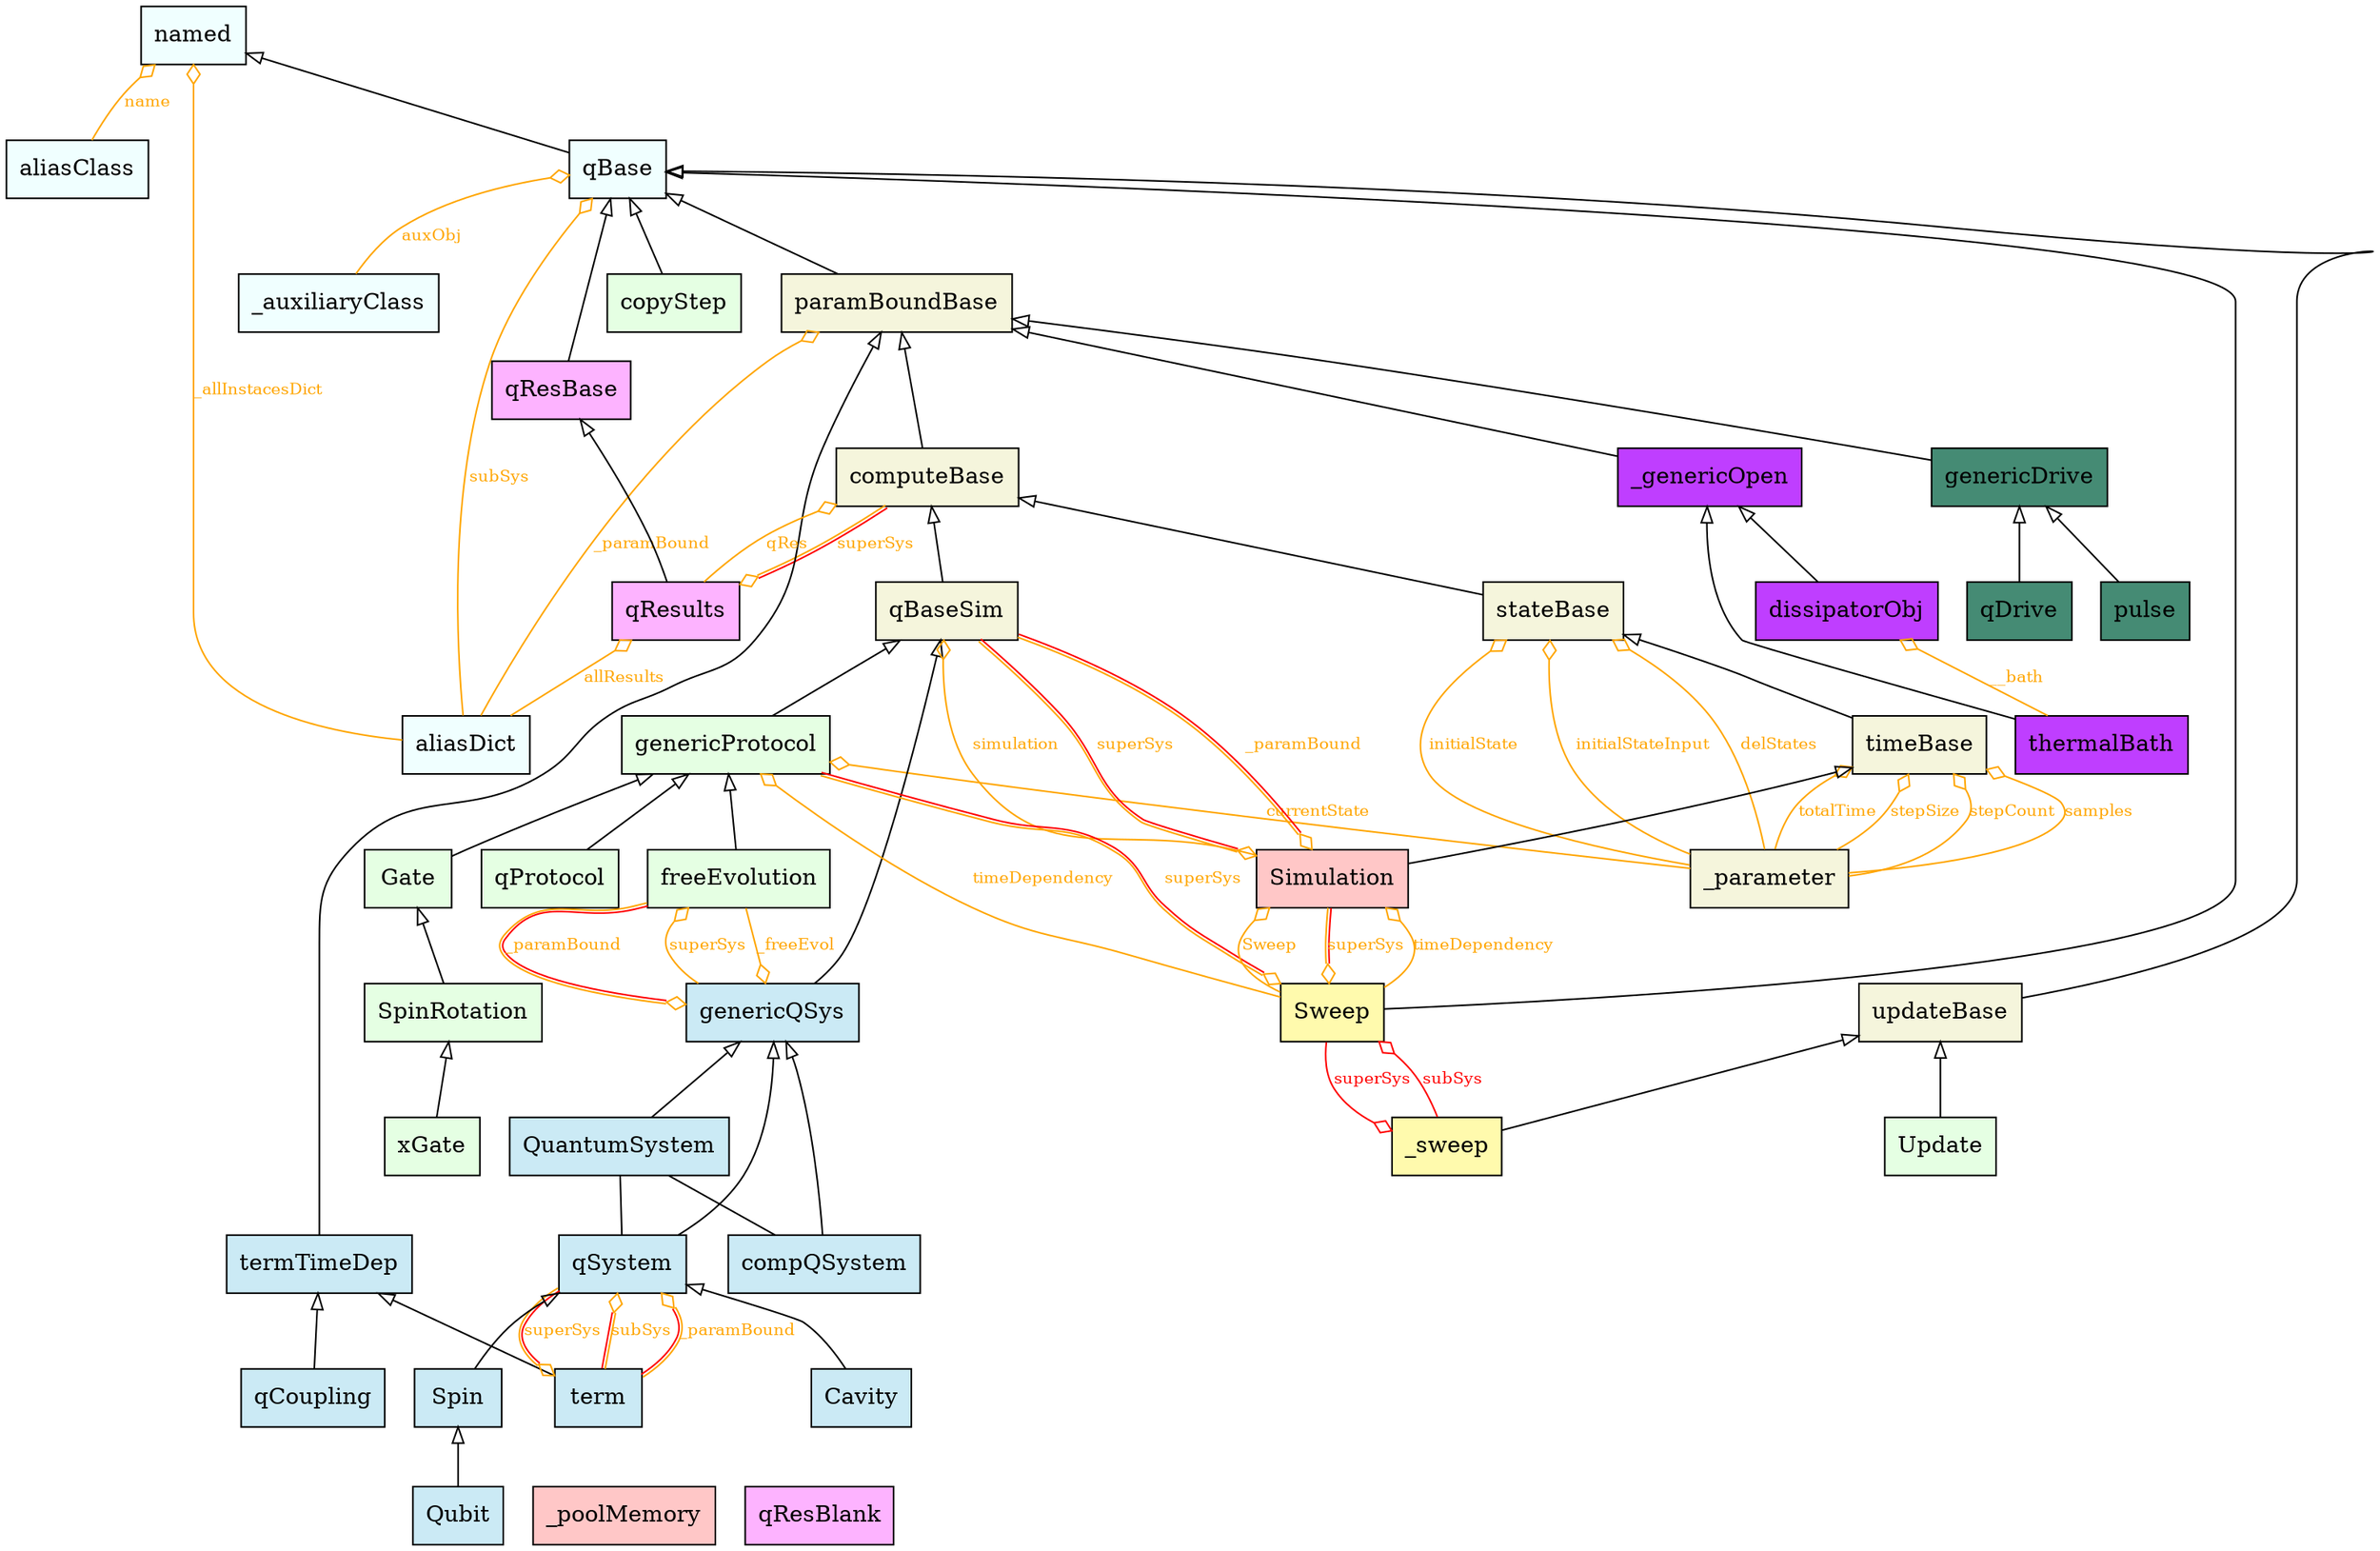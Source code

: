 digraph "classes_quanguru" {
graph [ dpi=300 ];
rankdir=BT
charset="utf-8"

/* 
 * all the classes: gathered with other classes in the same module and (mostly) arranged in the order they appear in the 
 * module (expect when I switched the order to adjust the .png), this arrangement shows where they are in the inheritance
 * or where they become part of composition in the inheritance.
 * The modules are arranged: - first from the top of the inheritance, - then what I think is a more fundamental module.
 * 
 * nodes in each module are shown with the same color. Note that I treat QGates as part of QPro
 */

// base.py
"classes.base.aliasClass" [color="black", fontcolor="black", label="aliasClass", shape="box", style="filled", fillcolor="#f0ffff"];
"classes.base.aliasDict" [color="black", fontcolor="black", label="aliasDict", shape="box", style="filled", fillcolor="#f0ffff"];
"classes.base.named" [color="black", fontcolor="black", label="named", shape="box", style="filled", fillcolor="#f0ffff"];
"classes.base._auxiliaryClass" [color="black", fontcolor="black", label="_auxiliaryClass", shape="box", style="filled", fillcolor="#f0ffff"];
"classes.base.qBase" [color="black", fontcolor="black", label="qBase", shape="box", style="filled", fillcolor="#f0ffff"];

// baseClasses.py
"classes.baseClasses.updateBase" [color="black", fontcolor="black", label="updateBase", shape="box", style="filled", fillcolor="#f5f5dc"];
"classes.baseClasses._parameter" [color="black", fontcolor="black", label="_parameter", shape="box", style="filled", fillcolor="#f5f5dc"];
"classes.baseClasses.paramBoundBase" [color="black", fontcolor="black", label="paramBoundBase", shape="box", style="filled", fillcolor="#f5f5dc"];
"classes.baseClasses.computeBase" [color="black", fontcolor="black", label="computeBase", shape="box", style="filled", fillcolor="#f5f5dc"];
"classes.baseClasses.qBaseSim" [color="black", fontcolor="black", label="qBaseSim", shape="box", style="filled", fillcolor="#f5f5dc"];
"classes.baseClasses.stateBase" [color="black", fontcolor="black", label="stateBase", shape="box", style="filled", fillcolor="#f5f5dc"];
"classes.baseClasses.timeBase" [color="black", fontcolor="black", label="timeBase", shape="box", style="filled", fillcolor="#f5f5dc"];

// QSys.py
"classes.QSys.genericQSys" [color="black", fontcolor="black", label="genericQSys", shape="box", style="filled", fillcolor="#cbeaf5"];
"classes.QSys.QuantumSystem" [color="black", fontcolor="black", label="QuantumSystem", shape="box", style="filled", fillcolor="#cbeaf5"];
"classes.QSys.compQSystem" [color="black", fontcolor="black", label="compQSystem", shape="box", style="filled", fillcolor="#cbeaf5"];
"classes.QSys.termTimeDep" [color="black", fontcolor="black", label="termTimeDep", shape="box", style="filled", fillcolor="#cbeaf5"];
"classes.QSys.term" [color="black", fontcolor="black", label="term", shape="box", style="filled", fillcolor="#cbeaf5"];
"classes.QSys.qSystem" [color="black", fontcolor="black", label="qSystem", shape="box", style="filled", fillcolor="#cbeaf5"];
"classes.QSys.Spin" [color="black", fontcolor="black", label="Spin", shape="box", style="filled", fillcolor="#cbeaf5"];
"classes.QSys.Qubit" [color="black", fontcolor="black", label="Qubit", shape="box", style="filled", fillcolor="#cbeaf5"];
"classes.QSys.Cavity" [color="black", fontcolor="black", label="Cavity", shape="box", style="filled", fillcolor="#cbeaf5"];
"classes.QSys.qCoupling" [color="black", fontcolor="black", label="qCoupling", shape="box", style="filled", fillcolor="#cbeaf5"];

// QSim.py
"classes.QSim.Simulation" [color="black", fontcolor="black", label="Simulation", shape="box", style="filled", fillcolor="#ffc7c7"];
"classes.QSim._poolMemory" [color="black", fontcolor="black", label="_poolMemory", shape="box", style="filled", fillcolor="#ffc7c7"];

// QPro.py (and QGates)
"classes.QPro.genericProtocol" [color="black", fontcolor="black", label="genericProtocol", shape="box", style="filled", fillcolor="#e5ffe3"];
"classes.QPro.qProtocol" [color="black", fontcolor="black", label="qProtocol", shape="box", style="filled", fillcolor="#e5ffe3"];
"classes.QPro.copyStep" [color="black", fontcolor="black", label="copyStep", shape="box", style="filled", fillcolor="#e5ffe3"];
"classes.QPro.freeEvolution" [color="black", fontcolor="black", label="freeEvolution", shape="box", style="filled", fillcolor="#e5ffe3"];
"classes.QPro.Gate" [color="black", fontcolor="black", label="Gate", shape="box", style="filled", fillcolor="#e5ffe3"];
"classes.QPro.Update" [color="black", fontcolor="black", label="Update", shape="box", style="filled", fillcolor="#e5ffe3"];
"classes.QGates.SpinRotation" [color="black", fontcolor="black", label="SpinRotation", shape="box", style="filled", fillcolor="#e5ffe3"];
"classes.QGates.xGate" [color="black", fontcolor="black", label="xGate", shape="box", style="filled", fillcolor="#e5ffe3"];

// QSweep.py
"classes.QSweep._sweep" [color="black", fontcolor="black", label="_sweep", shape="box", style="filled", fillcolor="#fffaad"];
"classes.QSweep.Sweep" [color="black", fontcolor="black", label="Sweep", shape="box", style="filled", fillcolor="#fffaad"];

// QRes.py
"classes.QRes.qResBlank" [color="black", fontcolor="black", label="qResBlank", shape="box", style="filled", fillcolor="#fdb3ff"];
"classes.QRes.qResBase" [color="black", fontcolor="black", label="qResBase", shape="box", style="filled", fillcolor="#fdb3ff"];
"classes.QRes.qResults" [color="black", fontcolor="black", label="qResults", shape="box", style="filled", fillcolor="#fdb3ff"];

// environment.py
"classes.environment._genericOpen" [color="black", fontcolor="black", label="_genericOpen", shape="box", style="filled", fillcolor=darkorchid1];
"classes.environment.dissipatorObj" [color="black", fontcolor="black", label="dissipatorObj", shape="box", style="filled", fillcolor=darkorchid1];
"classes.environment.thermalBath" [color="black", fontcolor="black", label="thermalBath", shape="box", style="filled", fillcolor=darkorchid1];

// QDrive.py
"classes.QDrive.genericDrive" [color="black", fontcolor="black", label="genericDrive", shape="box", style="filled", fillcolor=aquamarine4];
"classes.QDrive.qDrive" [color="black", fontcolor="black", label="qDrive", shape="box", style="filled", fillcolor=aquamarine4];
"classes.QDrive.pulse" [color="black", fontcolor="black", label="pulse", shape="box", style="filled", fillcolor=aquamarine4];



/*
 * Inheritance structure: gathered according to the modules from which the parent class/es live and
 * arranged from: - first from the top of the inheritance, - then what I think is a more fundamental module.
 */

// Inheriting from base.py
"classes.base.qBase" -> "classes.base.named" [arrowhead="empty", arrowtail="none"];
"classes.QPro.copyStep" -> "classes.base.qBase" [arrowhead="empty", arrowtail="none"];
"classes.QRes.qResBase" -> "classes.base.qBase" [arrowhead="empty", arrowtail="none"];
"classes.QSweep.Sweep" -> "classes.base.qBase" [arrowhead="empty", arrowtail="none"];
"classes.baseClasses.updateBase" -> "classes.base.qBase" [arrowhead="empty", arrowtail="none"];
"classes.baseClasses.paramBoundBase" -> "classes.base.qBase" [arrowhead="empty", arrowtail="none"];

// Inheriting from baseClasses.py
"classes.QDrive.genericDrive" -> "classes.baseClasses.paramBoundBase" [arrowhead="empty", arrowtail="none"];
"classes.QPro.Update" -> "classes.baseClasses.updateBase" [arrowhead="empty", arrowtail="none"];
"classes.QPro.genericProtocol" -> "classes.baseClasses.qBaseSim" [arrowhead="empty", arrowtail="none"];
"classes.QSim.Simulation" -> "classes.baseClasses.timeBase" [arrowhead="empty", arrowtail="none"];
"classes.QSweep._sweep" -> "classes.baseClasses.updateBase" [arrowhead="empty", arrowtail="none"];
"classes.QSys.genericQSys" -> "classes.baseClasses.qBaseSim" [arrowhead="empty", arrowtail="none"];
"classes.QSys.termTimeDep" -> "classes.baseClasses.paramBoundBase" [arrowhead="empty", arrowtail="none"];
"classes.baseClasses.computeBase" -> "classes.baseClasses.paramBoundBase" [arrowhead="empty", arrowtail="none"];
"classes.baseClasses.qBaseSim" -> "classes.baseClasses.computeBase" [arrowhead="empty", arrowtail="none"];
"classes.baseClasses.stateBase" -> "classes.baseClasses.computeBase" [arrowhead="empty", arrowtail="none"];
"classes.baseClasses.timeBase" -> "classes.baseClasses.stateBase" [arrowhead="empty", arrowtail="none"];
"classes.environment._genericOpen" -> "classes.baseClasses.paramBoundBase" [arrowhead="empty", arrowtail="none"];

// Inheriting from QSys.py
"classes.QSys.Cavity" -> "classes.QSys.qSystem" [arrowhead="empty", arrowtail="none"];
"classes.QSys.QuantumSystem" -> "classes.QSys.genericQSys" [arrowhead="empty", arrowtail="none"];
"classes.QSys.Qubit" -> "classes.QSys.Spin" [arrowhead="empty", arrowtail="none"];
"classes.QSys.Spin" -> "classes.QSys.qSystem" [arrowhead="empty", arrowtail="none"];
"classes.QSys.compQSystem" -> "classes.QSys.genericQSys" [arrowhead="empty", arrowtail="none"];
"classes.QSys.qCoupling" -> "classes.QSys.termTimeDep" [arrowhead="empty", arrowtail="none"];
"classes.QSys.qSystem" -> "classes.QSys.genericQSys" [arrowhead="empty", arrowtail="none"];
"classes.QSys.term" -> "classes.QSys.termTimeDep" [arrowhead="empty", arrowtail="none"];

// Inheriting from QPro.py
"classes.QPro.Gate" -> "classes.QPro.genericProtocol" [arrowhead="empty", arrowtail="none"];
"classes.QGates.SpinRotation" -> "classes.QPro.Gate" [arrowhead="empty", arrowtail="none"];
"classes.QPro.freeEvolution" -> "classes.QPro.genericProtocol" [arrowhead="empty", arrowtail="none"];
"classes.QPro.qProtocol" -> "classes.QPro.genericProtocol" [arrowhead="empty", arrowtail="none"];
"classes.QGates.xGate" -> "classes.QGates.SpinRotation" [arrowhead="empty", arrowtail="none"];

// Inheriting from QRes.py
"classes.QRes.qResults" -> "classes.QRes.qResBase" [arrowhead="empty", arrowtail="none"];

// Inheriting from environment.py
"classes.environment.dissipatorObj" -> "classes.environment._genericOpen" [arrowhead="empty", arrowtail="none"];
"classes.environment.thermalBath" -> "classes.environment._genericOpen" [arrowhead="empty", arrowtail="none"];

// Inheriting from QDrive.py
"classes.QDrive.pulse" -> "classes.QDrive.genericDrive" [arrowhead="empty", arrowtail="none"];
"classes.QDrive.qDrive" -> "classes.QDrive.genericDrive" [arrowhead="empty", arrowtail="none"];



/*
 * Composition structure
 * I divide the compositions into two:
 * 1) direct: meaning some attribute is an instance of the other class, and an instance is created and assigned 
 * internally at the instantiation. One exception to this is that, qSystem stores its terms in subSys dict
 * (which it self is a aliasDict) but it always instantiate a single term in the subSys, so I consider this as direct. 
 * 2) indirect: meaning an attribute is a list/dictionary that is meant to contain instances of our classes
 * (e.g. subSys dict, updates list), or it is meant to point to an instance of our classes but not created&assigned
 * internally at the instantiation (they are assigned either internally later or by the user, e.g. superSys attribute).
 * One final indirect composition is when an instance of a class is created for temp use for internal functionality,
 * these generally have a very minimal scope and always for internal use only.
 * 
 * so, the below part is separated into direct and indirect compositions,
 * then they are arranged: - first from the top of the inheritance, - then what I think is a more fundamental module.
 * 
 * Note that the labels below are mostly the name of the property through which the actual name mangled attribute is
 * accessed.
 */


// direct compositions

// in base.py 
"classes.base.aliasClass" -> "classes.base.named" [arrowhead="odiamond", color="orange", arrowtail="none", label="name", fontsize=10, fontcolor=orange];
"classes.base.aliasDict" -> "classes.base.named" [arrowhead="odiamond", color="orange", arrowtail="none", label="_allInstacesDict", fontsize=10, fontcolor=orange];
"classes.base.aliasDict" -> "classes.base.qBase" [arrowhead="odiamond", color="orange", arrowtail="none", label="subSys", fontsize=10, fontcolor=orange];
"classes.base._auxiliaryClass" -> "classes.base.qBase" [arrowhead="odiamond", color="orange", arrowtail="none", label="auxObj", fontsize=10, fontcolor=orange];

// in baseClasses.py
"classes.baseClasses._parameter" -> "classes.baseClasses.stateBase" [arrowhead="odiamond", color="orange", arrowtail="none", label="initialState", fontsize=10, fontcolor=orange];
"classes.baseClasses._parameter" -> "classes.baseClasses.stateBase" [arrowhead="odiamond", color="orange", arrowtail="none", label="initialStateInput", fontsize=10, fontcolor=orange];
"classes.baseClasses._parameter" -> "classes.baseClasses.stateBase" [arrowhead="odiamond", color="orange", arrowtail="none", label="delStates", fontsize=10, fontcolor=orange];
"classes.baseClasses._parameter" -> "classes.baseClasses.timeBase" [arrowhead="odiamond", color="orange", arrowtail="none", label="totalTime", fontsize=10, fontcolor=orange];
"classes.baseClasses._parameter" -> "classes.baseClasses.timeBase" [arrowhead="odiamond", color="orange", arrowtail="none", label="stepSize", fontsize=10, fontcolor=orange];
"classes.baseClasses._parameter" -> "classes.baseClasses.timeBase" [arrowhead="odiamond", color="orange", arrowtail="none", label="stepCount", fontsize=10, fontcolor=orange];
"classes.baseClasses._parameter" -> "classes.baseClasses.timeBase" [arrowhead="odiamond", color="orange", arrowtail="none", label="samples", fontsize=10, fontcolor=orange];
"classes.QSim.Simulation" -> "classes.baseClasses.qBaseSim" [arrowhead="odiamond", color="orange", arrowtail="none", label="simulation", fontsize=10, fontcolor=orange];
"classes.baseClasses.qBaseSim" -> "classes.QSim.Simulation" [arrowhead="odiamond", color="orange:red", arrowtail="none", label="superSys", fontsize=10, fontcolor=orange];
"classes.baseClasses.qBaseSim" -> "classes.QSim.Simulation" [arrowhead="odiamond", color="orange:red", arrowtail="none", label="_paramBound", fontsize=10, fontcolor=orange];
"classes.QRes.qResults" -> "classes.baseClasses.computeBase" [arrowhead="odiamond", color="orange", arrowtail="none", label="qRes", fontsize=10, fontcolor=orange];
"classes.baseClasses.computeBase" -> "classes.QRes.qResults" [arrowhead="odiamond", color="orange:red", arrowtail="none", label="superSys", fontsize=10, fontcolor=orange];
"classes.base.aliasDict" -> "classes.baseClasses.paramBoundBase" [arrowhead="odiamond", color="orange", arrowtail="none", label="_paramBound", fontsize=10, fontcolor=orange];

// in QSys.py
"classes.QPro.freeEvolution" -> "classes.QSys.genericQSys" [arrowhead="odiamond", color="orange", arrowtail="none", label="_freeEvol", fontsize=10, fontcolor=orange];
"classes.QPro.freeEvolution" -> "classes.QSys.genericQSys" [arrowhead="odiamond", color="orange:red", arrowtail="none", label="_paramBound", fontsize=10, fontcolor=orange];
"classes.QSys.genericQSys" -> "classes.QPro.freeEvolution" [arrowhead="odiamond", color="orange", arrowtail="none", label="superSys", fontsize=10, fontcolor=orange];
"classes.QSys.term" -> "classes.QSys.qSystem" [arrowhead="odiamond", color="orange:red", arrowtail="none", label="subSys", fontsize=10, fontcolor="orange"];
"classes.QSys.term" -> "classes.QSys.qSystem" [arrowhead="odiamond", color="orange:red", arrowtail="none", label="_paramBound", fontsize=10, fontcolor=orange];
"classes.QSys.qSystem" -> "classes.QSys.term" [arrowhead="odiamond", color="orange:red", arrowtail="none", label="superSys", fontsize=10, fontcolor="orange"];

// in QSim.py
"classes.QSweep.Sweep" -> "classes.QSim.Simulation" [arrowhead="odiamond", color="orange", arrowtail="none", label="timeDependency", fontsize=10, fontcolor=orange];
"classes.QSweep.Sweep" -> "classes.QSim.Simulation" [arrowhead="odiamond", color="orange", arrowtail="none", label="Sweep", fontsize=10, fontcolor=orange];
"classes.QSim.Simulation" -> "classes.QSweep.Sweep" [arrowhead="odiamond", color="orange:red", arrowtail="none", label="superSys", fontsize=10, fontcolor=orange];

// in QPro.py
"classes.QSweep.Sweep" -> "classes.QPro.genericProtocol" [arrowhead="odiamond", color="orange", arrowtail="none", label="timeDependency", fontsize=10, fontcolor=orange];
"classes.QPro.genericProtocol" -> "classes.QSweep.Sweep" [arrowhead="odiamond", color="orange:red", arrowtail="none", label="superSys", fontsize=10, fontcolor=orange];
"classes.baseClasses._parameter" -> "classes.QPro.genericProtocol" [arrowhead="odiamond", color="orange", arrowtail="none", label="currentState", fontsize=10, fontcolor=orange];

// compositions in QRes.py
"classes.base.aliasDict" -> "classes.QRes.qResults" [arrowhead="odiamond", color="orange", arrowtail="none", label="allResults", fontsize=10, fontcolor=orange];

// in environment.py
"classes.environment.thermalBath" -> "classes.environment.dissipatorObj" [arrowhead="odiamond", color="orange", arrowtail="none", label="__bath", fontsize=10, fontcolor=orange];


// indirect compositions

// in QSim.py
//"classes.QSim._poolMemory" -> "classes.QSim.Simulation" [arrowhead="odiamond", color="red", arrowtail="none", label="", fontsize=10, fontcolor=red];

// in  QRes.py
//"classes.QRes.qResBlank" -> "classes.QRes.qResults" [arrowhead="odiamond", color="red", arrowtail="none", label="", fontsize=10, fontcolor=red];

// in QSweep.py
"classes.QSweep.Sweep" -> "classes.QSweep._sweep" [arrowhead="odiamond", color="red", arrowtail="none", label="superSys", fontsize=10, fontcolor=red];
"classes.QSweep._sweep" -> "classes.QSweep.Sweep" [arrowhead="odiamond", color="red", arrowtail="none", label="subSys", fontsize=10, fontcolor=red];


/*
 * proxy class
 */

"classes.QSys.qSystem" -> "classes.QSys.QuantumSystem" [arrowhead="none", color="black", arrowtail="none", fontsize=10, fontcolor=red];
"classes.QSys.compQSystem" -> "classes.QSys.QuantumSystem" [arrowhead="none", color="black", arrowtail="none", fontsize=10, fontcolor=red];

}
